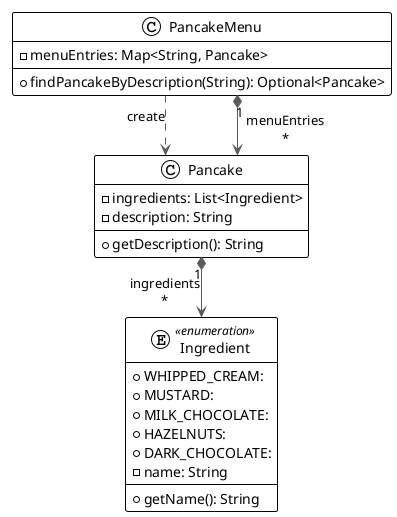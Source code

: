 @startuml

!theme plain
top to bottom direction
skinparam linetype ortho

enum Ingredient << enumeration >> {
  + WHIPPED_CREAM: 
  + MUSTARD: 
  + MILK_CHOCOLATE: 
  + HAZELNUTS: 
  + DARK_CHOCOLATE: 
  - name: String
  + getName(): String
}
class Pancake {
  - ingredients: List<Ingredient>
  - description: String
  + getDescription(): String
}
class PancakeMenu {
  - menuEntries: Map<String, Pancake>
  + findPancakeByDescription(String): Optional<Pancake>
}

Pancake     "1" *-[#595959,plain]-> "ingredients\n*" Ingredient  
PancakeMenu  -[#595959,dashed]->  Pancake     : "«create»"
PancakeMenu "1" *-[#595959,plain]-> "menuEntries\n*" Pancake     
@enduml
